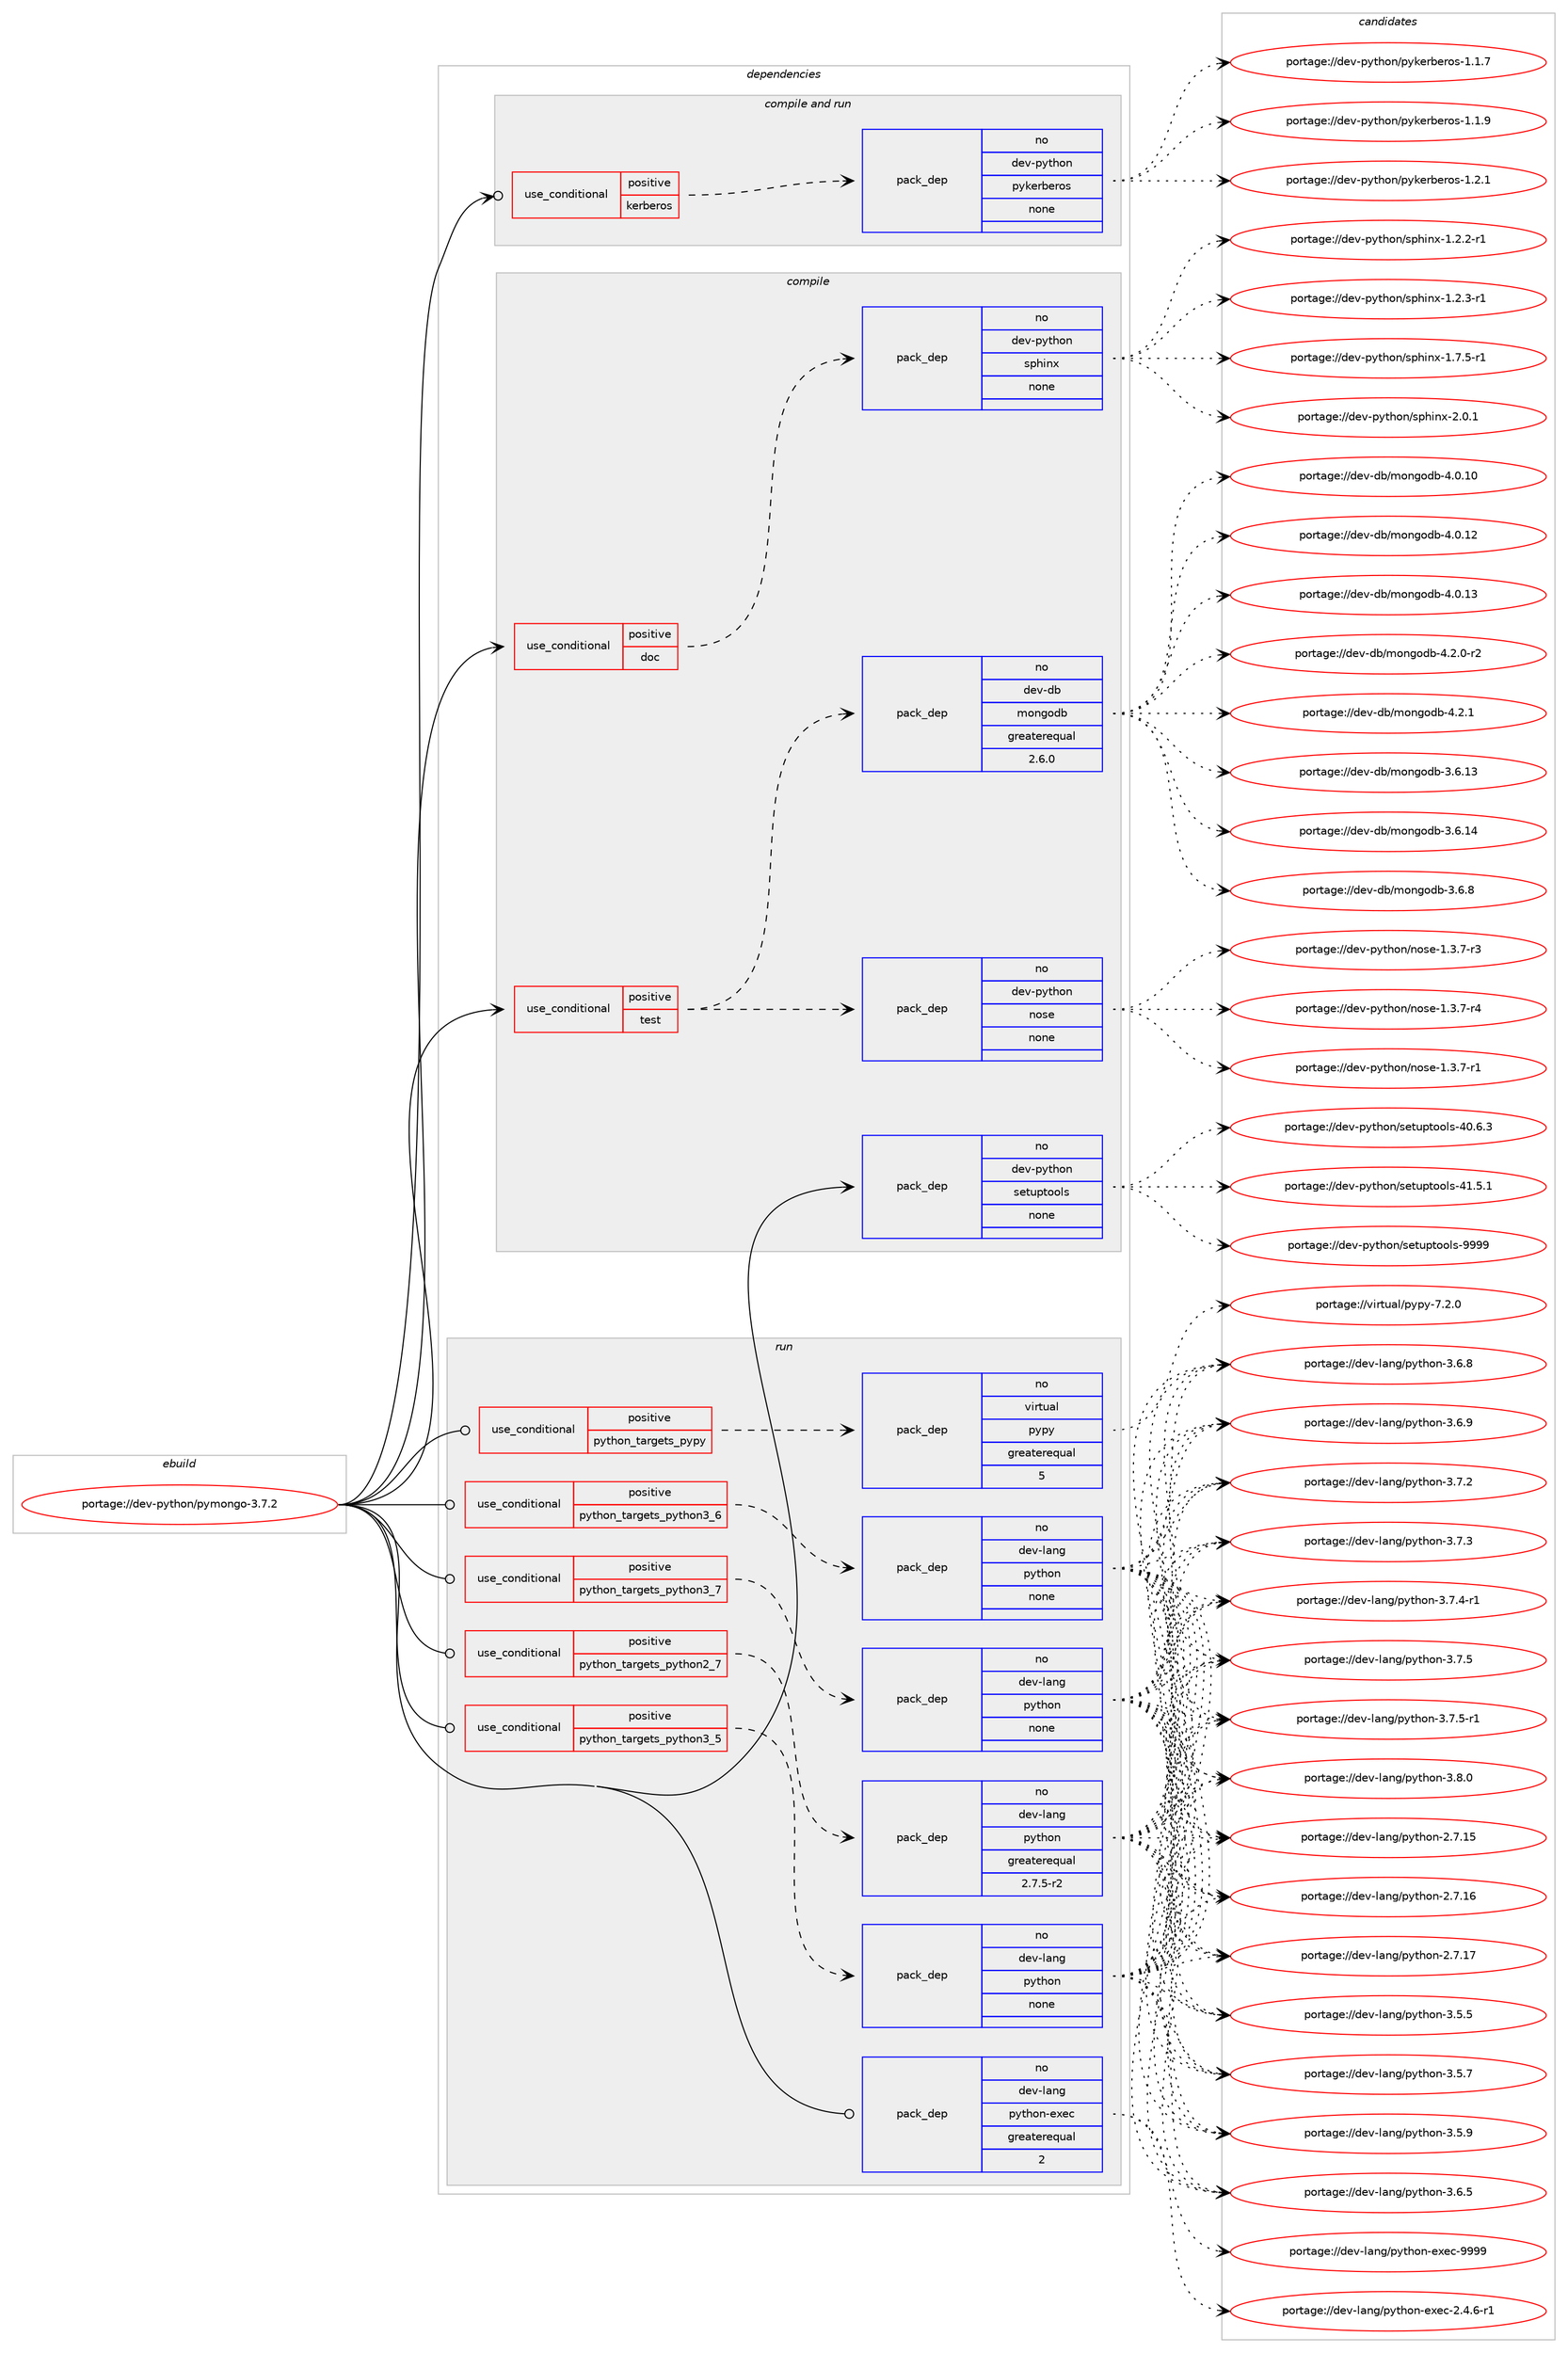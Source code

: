 digraph prolog {

# *************
# Graph options
# *************

newrank=true;
concentrate=true;
compound=true;
graph [rankdir=LR,fontname=Helvetica,fontsize=10,ranksep=1.5];#, ranksep=2.5, nodesep=0.2];
edge  [arrowhead=vee];
node  [fontname=Helvetica,fontsize=10];

# **********
# The ebuild
# **********

subgraph cluster_leftcol {
color=gray;
rank=same;
label=<<i>ebuild</i>>;
id [label="portage://dev-python/pymongo-3.7.2", color=red, width=4, href="../dev-python/pymongo-3.7.2.svg"];
}

# ****************
# The dependencies
# ****************

subgraph cluster_midcol {
color=gray;
label=<<i>dependencies</i>>;
subgraph cluster_compile {
fillcolor="#eeeeee";
style=filled;
label=<<i>compile</i>>;
subgraph cond35554 {
dependency161980 [label=<<TABLE BORDER="0" CELLBORDER="1" CELLSPACING="0" CELLPADDING="4"><TR><TD ROWSPAN="3" CELLPADDING="10">use_conditional</TD></TR><TR><TD>positive</TD></TR><TR><TD>doc</TD></TR></TABLE>>, shape=none, color=red];
subgraph pack123057 {
dependency161981 [label=<<TABLE BORDER="0" CELLBORDER="1" CELLSPACING="0" CELLPADDING="4" WIDTH="220"><TR><TD ROWSPAN="6" CELLPADDING="30">pack_dep</TD></TR><TR><TD WIDTH="110">no</TD></TR><TR><TD>dev-python</TD></TR><TR><TD>sphinx</TD></TR><TR><TD>none</TD></TR><TR><TD></TD></TR></TABLE>>, shape=none, color=blue];
}
dependency161980:e -> dependency161981:w [weight=20,style="dashed",arrowhead="vee"];
}
id:e -> dependency161980:w [weight=20,style="solid",arrowhead="vee"];
subgraph cond35555 {
dependency161982 [label=<<TABLE BORDER="0" CELLBORDER="1" CELLSPACING="0" CELLPADDING="4"><TR><TD ROWSPAN="3" CELLPADDING="10">use_conditional</TD></TR><TR><TD>positive</TD></TR><TR><TD>test</TD></TR></TABLE>>, shape=none, color=red];
subgraph pack123058 {
dependency161983 [label=<<TABLE BORDER="0" CELLBORDER="1" CELLSPACING="0" CELLPADDING="4" WIDTH="220"><TR><TD ROWSPAN="6" CELLPADDING="30">pack_dep</TD></TR><TR><TD WIDTH="110">no</TD></TR><TR><TD>dev-python</TD></TR><TR><TD>nose</TD></TR><TR><TD>none</TD></TR><TR><TD></TD></TR></TABLE>>, shape=none, color=blue];
}
dependency161982:e -> dependency161983:w [weight=20,style="dashed",arrowhead="vee"];
subgraph pack123059 {
dependency161984 [label=<<TABLE BORDER="0" CELLBORDER="1" CELLSPACING="0" CELLPADDING="4" WIDTH="220"><TR><TD ROWSPAN="6" CELLPADDING="30">pack_dep</TD></TR><TR><TD WIDTH="110">no</TD></TR><TR><TD>dev-db</TD></TR><TR><TD>mongodb</TD></TR><TR><TD>greaterequal</TD></TR><TR><TD>2.6.0</TD></TR></TABLE>>, shape=none, color=blue];
}
dependency161982:e -> dependency161984:w [weight=20,style="dashed",arrowhead="vee"];
}
id:e -> dependency161982:w [weight=20,style="solid",arrowhead="vee"];
subgraph pack123060 {
dependency161985 [label=<<TABLE BORDER="0" CELLBORDER="1" CELLSPACING="0" CELLPADDING="4" WIDTH="220"><TR><TD ROWSPAN="6" CELLPADDING="30">pack_dep</TD></TR><TR><TD WIDTH="110">no</TD></TR><TR><TD>dev-python</TD></TR><TR><TD>setuptools</TD></TR><TR><TD>none</TD></TR><TR><TD></TD></TR></TABLE>>, shape=none, color=blue];
}
id:e -> dependency161985:w [weight=20,style="solid",arrowhead="vee"];
}
subgraph cluster_compileandrun {
fillcolor="#eeeeee";
style=filled;
label=<<i>compile and run</i>>;
subgraph cond35556 {
dependency161986 [label=<<TABLE BORDER="0" CELLBORDER="1" CELLSPACING="0" CELLPADDING="4"><TR><TD ROWSPAN="3" CELLPADDING="10">use_conditional</TD></TR><TR><TD>positive</TD></TR><TR><TD>kerberos</TD></TR></TABLE>>, shape=none, color=red];
subgraph pack123061 {
dependency161987 [label=<<TABLE BORDER="0" CELLBORDER="1" CELLSPACING="0" CELLPADDING="4" WIDTH="220"><TR><TD ROWSPAN="6" CELLPADDING="30">pack_dep</TD></TR><TR><TD WIDTH="110">no</TD></TR><TR><TD>dev-python</TD></TR><TR><TD>pykerberos</TD></TR><TR><TD>none</TD></TR><TR><TD></TD></TR></TABLE>>, shape=none, color=blue];
}
dependency161986:e -> dependency161987:w [weight=20,style="dashed",arrowhead="vee"];
}
id:e -> dependency161986:w [weight=20,style="solid",arrowhead="odotvee"];
}
subgraph cluster_run {
fillcolor="#eeeeee";
style=filled;
label=<<i>run</i>>;
subgraph cond35557 {
dependency161988 [label=<<TABLE BORDER="0" CELLBORDER="1" CELLSPACING="0" CELLPADDING="4"><TR><TD ROWSPAN="3" CELLPADDING="10">use_conditional</TD></TR><TR><TD>positive</TD></TR><TR><TD>python_targets_pypy</TD></TR></TABLE>>, shape=none, color=red];
subgraph pack123062 {
dependency161989 [label=<<TABLE BORDER="0" CELLBORDER="1" CELLSPACING="0" CELLPADDING="4" WIDTH="220"><TR><TD ROWSPAN="6" CELLPADDING="30">pack_dep</TD></TR><TR><TD WIDTH="110">no</TD></TR><TR><TD>virtual</TD></TR><TR><TD>pypy</TD></TR><TR><TD>greaterequal</TD></TR><TR><TD>5</TD></TR></TABLE>>, shape=none, color=blue];
}
dependency161988:e -> dependency161989:w [weight=20,style="dashed",arrowhead="vee"];
}
id:e -> dependency161988:w [weight=20,style="solid",arrowhead="odot"];
subgraph cond35558 {
dependency161990 [label=<<TABLE BORDER="0" CELLBORDER="1" CELLSPACING="0" CELLPADDING="4"><TR><TD ROWSPAN="3" CELLPADDING="10">use_conditional</TD></TR><TR><TD>positive</TD></TR><TR><TD>python_targets_python2_7</TD></TR></TABLE>>, shape=none, color=red];
subgraph pack123063 {
dependency161991 [label=<<TABLE BORDER="0" CELLBORDER="1" CELLSPACING="0" CELLPADDING="4" WIDTH="220"><TR><TD ROWSPAN="6" CELLPADDING="30">pack_dep</TD></TR><TR><TD WIDTH="110">no</TD></TR><TR><TD>dev-lang</TD></TR><TR><TD>python</TD></TR><TR><TD>greaterequal</TD></TR><TR><TD>2.7.5-r2</TD></TR></TABLE>>, shape=none, color=blue];
}
dependency161990:e -> dependency161991:w [weight=20,style="dashed",arrowhead="vee"];
}
id:e -> dependency161990:w [weight=20,style="solid",arrowhead="odot"];
subgraph cond35559 {
dependency161992 [label=<<TABLE BORDER="0" CELLBORDER="1" CELLSPACING="0" CELLPADDING="4"><TR><TD ROWSPAN="3" CELLPADDING="10">use_conditional</TD></TR><TR><TD>positive</TD></TR><TR><TD>python_targets_python3_5</TD></TR></TABLE>>, shape=none, color=red];
subgraph pack123064 {
dependency161993 [label=<<TABLE BORDER="0" CELLBORDER="1" CELLSPACING="0" CELLPADDING="4" WIDTH="220"><TR><TD ROWSPAN="6" CELLPADDING="30">pack_dep</TD></TR><TR><TD WIDTH="110">no</TD></TR><TR><TD>dev-lang</TD></TR><TR><TD>python</TD></TR><TR><TD>none</TD></TR><TR><TD></TD></TR></TABLE>>, shape=none, color=blue];
}
dependency161992:e -> dependency161993:w [weight=20,style="dashed",arrowhead="vee"];
}
id:e -> dependency161992:w [weight=20,style="solid",arrowhead="odot"];
subgraph cond35560 {
dependency161994 [label=<<TABLE BORDER="0" CELLBORDER="1" CELLSPACING="0" CELLPADDING="4"><TR><TD ROWSPAN="3" CELLPADDING="10">use_conditional</TD></TR><TR><TD>positive</TD></TR><TR><TD>python_targets_python3_6</TD></TR></TABLE>>, shape=none, color=red];
subgraph pack123065 {
dependency161995 [label=<<TABLE BORDER="0" CELLBORDER="1" CELLSPACING="0" CELLPADDING="4" WIDTH="220"><TR><TD ROWSPAN="6" CELLPADDING="30">pack_dep</TD></TR><TR><TD WIDTH="110">no</TD></TR><TR><TD>dev-lang</TD></TR><TR><TD>python</TD></TR><TR><TD>none</TD></TR><TR><TD></TD></TR></TABLE>>, shape=none, color=blue];
}
dependency161994:e -> dependency161995:w [weight=20,style="dashed",arrowhead="vee"];
}
id:e -> dependency161994:w [weight=20,style="solid",arrowhead="odot"];
subgraph cond35561 {
dependency161996 [label=<<TABLE BORDER="0" CELLBORDER="1" CELLSPACING="0" CELLPADDING="4"><TR><TD ROWSPAN="3" CELLPADDING="10">use_conditional</TD></TR><TR><TD>positive</TD></TR><TR><TD>python_targets_python3_7</TD></TR></TABLE>>, shape=none, color=red];
subgraph pack123066 {
dependency161997 [label=<<TABLE BORDER="0" CELLBORDER="1" CELLSPACING="0" CELLPADDING="4" WIDTH="220"><TR><TD ROWSPAN="6" CELLPADDING="30">pack_dep</TD></TR><TR><TD WIDTH="110">no</TD></TR><TR><TD>dev-lang</TD></TR><TR><TD>python</TD></TR><TR><TD>none</TD></TR><TR><TD></TD></TR></TABLE>>, shape=none, color=blue];
}
dependency161996:e -> dependency161997:w [weight=20,style="dashed",arrowhead="vee"];
}
id:e -> dependency161996:w [weight=20,style="solid",arrowhead="odot"];
subgraph pack123067 {
dependency161998 [label=<<TABLE BORDER="0" CELLBORDER="1" CELLSPACING="0" CELLPADDING="4" WIDTH="220"><TR><TD ROWSPAN="6" CELLPADDING="30">pack_dep</TD></TR><TR><TD WIDTH="110">no</TD></TR><TR><TD>dev-lang</TD></TR><TR><TD>python-exec</TD></TR><TR><TD>greaterequal</TD></TR><TR><TD>2</TD></TR></TABLE>>, shape=none, color=blue];
}
id:e -> dependency161998:w [weight=20,style="solid",arrowhead="odot"];
}
}

# **************
# The candidates
# **************

subgraph cluster_choices {
rank=same;
color=gray;
label=<<i>candidates</i>>;

subgraph choice123057 {
color=black;
nodesep=1;
choiceportage10010111845112121116104111110471151121041051101204549465046504511449 [label="portage://dev-python/sphinx-1.2.2-r1", color=red, width=4,href="../dev-python/sphinx-1.2.2-r1.svg"];
choiceportage10010111845112121116104111110471151121041051101204549465046514511449 [label="portage://dev-python/sphinx-1.2.3-r1", color=red, width=4,href="../dev-python/sphinx-1.2.3-r1.svg"];
choiceportage10010111845112121116104111110471151121041051101204549465546534511449 [label="portage://dev-python/sphinx-1.7.5-r1", color=red, width=4,href="../dev-python/sphinx-1.7.5-r1.svg"];
choiceportage1001011184511212111610411111047115112104105110120455046484649 [label="portage://dev-python/sphinx-2.0.1", color=red, width=4,href="../dev-python/sphinx-2.0.1.svg"];
dependency161981:e -> choiceportage10010111845112121116104111110471151121041051101204549465046504511449:w [style=dotted,weight="100"];
dependency161981:e -> choiceportage10010111845112121116104111110471151121041051101204549465046514511449:w [style=dotted,weight="100"];
dependency161981:e -> choiceportage10010111845112121116104111110471151121041051101204549465546534511449:w [style=dotted,weight="100"];
dependency161981:e -> choiceportage1001011184511212111610411111047115112104105110120455046484649:w [style=dotted,weight="100"];
}
subgraph choice123058 {
color=black;
nodesep=1;
choiceportage10010111845112121116104111110471101111151014549465146554511449 [label="portage://dev-python/nose-1.3.7-r1", color=red, width=4,href="../dev-python/nose-1.3.7-r1.svg"];
choiceportage10010111845112121116104111110471101111151014549465146554511451 [label="portage://dev-python/nose-1.3.7-r3", color=red, width=4,href="../dev-python/nose-1.3.7-r3.svg"];
choiceportage10010111845112121116104111110471101111151014549465146554511452 [label="portage://dev-python/nose-1.3.7-r4", color=red, width=4,href="../dev-python/nose-1.3.7-r4.svg"];
dependency161983:e -> choiceportage10010111845112121116104111110471101111151014549465146554511449:w [style=dotted,weight="100"];
dependency161983:e -> choiceportage10010111845112121116104111110471101111151014549465146554511451:w [style=dotted,weight="100"];
dependency161983:e -> choiceportage10010111845112121116104111110471101111151014549465146554511452:w [style=dotted,weight="100"];
}
subgraph choice123059 {
color=black;
nodesep=1;
choiceportage1001011184510098471091111101031111009845514654464951 [label="portage://dev-db/mongodb-3.6.13", color=red, width=4,href="../dev-db/mongodb-3.6.13.svg"];
choiceportage1001011184510098471091111101031111009845514654464952 [label="portage://dev-db/mongodb-3.6.14", color=red, width=4,href="../dev-db/mongodb-3.6.14.svg"];
choiceportage10010111845100984710911111010311110098455146544656 [label="portage://dev-db/mongodb-3.6.8", color=red, width=4,href="../dev-db/mongodb-3.6.8.svg"];
choiceportage1001011184510098471091111101031111009845524648464948 [label="portage://dev-db/mongodb-4.0.10", color=red, width=4,href="../dev-db/mongodb-4.0.10.svg"];
choiceportage1001011184510098471091111101031111009845524648464950 [label="portage://dev-db/mongodb-4.0.12", color=red, width=4,href="../dev-db/mongodb-4.0.12.svg"];
choiceportage1001011184510098471091111101031111009845524648464951 [label="portage://dev-db/mongodb-4.0.13", color=red, width=4,href="../dev-db/mongodb-4.0.13.svg"];
choiceportage100101118451009847109111110103111100984552465046484511450 [label="portage://dev-db/mongodb-4.2.0-r2", color=red, width=4,href="../dev-db/mongodb-4.2.0-r2.svg"];
choiceportage10010111845100984710911111010311110098455246504649 [label="portage://dev-db/mongodb-4.2.1", color=red, width=4,href="../dev-db/mongodb-4.2.1.svg"];
dependency161984:e -> choiceportage1001011184510098471091111101031111009845514654464951:w [style=dotted,weight="100"];
dependency161984:e -> choiceportage1001011184510098471091111101031111009845514654464952:w [style=dotted,weight="100"];
dependency161984:e -> choiceportage10010111845100984710911111010311110098455146544656:w [style=dotted,weight="100"];
dependency161984:e -> choiceportage1001011184510098471091111101031111009845524648464948:w [style=dotted,weight="100"];
dependency161984:e -> choiceportage1001011184510098471091111101031111009845524648464950:w [style=dotted,weight="100"];
dependency161984:e -> choiceportage1001011184510098471091111101031111009845524648464951:w [style=dotted,weight="100"];
dependency161984:e -> choiceportage100101118451009847109111110103111100984552465046484511450:w [style=dotted,weight="100"];
dependency161984:e -> choiceportage10010111845100984710911111010311110098455246504649:w [style=dotted,weight="100"];
}
subgraph choice123060 {
color=black;
nodesep=1;
choiceportage100101118451121211161041111104711510111611711211611111110811545524846544651 [label="portage://dev-python/setuptools-40.6.3", color=red, width=4,href="../dev-python/setuptools-40.6.3.svg"];
choiceportage100101118451121211161041111104711510111611711211611111110811545524946534649 [label="portage://dev-python/setuptools-41.5.1", color=red, width=4,href="../dev-python/setuptools-41.5.1.svg"];
choiceportage10010111845112121116104111110471151011161171121161111111081154557575757 [label="portage://dev-python/setuptools-9999", color=red, width=4,href="../dev-python/setuptools-9999.svg"];
dependency161985:e -> choiceportage100101118451121211161041111104711510111611711211611111110811545524846544651:w [style=dotted,weight="100"];
dependency161985:e -> choiceportage100101118451121211161041111104711510111611711211611111110811545524946534649:w [style=dotted,weight="100"];
dependency161985:e -> choiceportage10010111845112121116104111110471151011161171121161111111081154557575757:w [style=dotted,weight="100"];
}
subgraph choice123061 {
color=black;
nodesep=1;
choiceportage100101118451121211161041111104711212110710111498101114111115454946494655 [label="portage://dev-python/pykerberos-1.1.7", color=red, width=4,href="../dev-python/pykerberos-1.1.7.svg"];
choiceportage100101118451121211161041111104711212110710111498101114111115454946494657 [label="portage://dev-python/pykerberos-1.1.9", color=red, width=4,href="../dev-python/pykerberos-1.1.9.svg"];
choiceportage100101118451121211161041111104711212110710111498101114111115454946504649 [label="portage://dev-python/pykerberos-1.2.1", color=red, width=4,href="../dev-python/pykerberos-1.2.1.svg"];
dependency161987:e -> choiceportage100101118451121211161041111104711212110710111498101114111115454946494655:w [style=dotted,weight="100"];
dependency161987:e -> choiceportage100101118451121211161041111104711212110710111498101114111115454946494657:w [style=dotted,weight="100"];
dependency161987:e -> choiceportage100101118451121211161041111104711212110710111498101114111115454946504649:w [style=dotted,weight="100"];
}
subgraph choice123062 {
color=black;
nodesep=1;
choiceportage1181051141161179710847112121112121455546504648 [label="portage://virtual/pypy-7.2.0", color=red, width=4,href="../virtual/pypy-7.2.0.svg"];
dependency161989:e -> choiceportage1181051141161179710847112121112121455546504648:w [style=dotted,weight="100"];
}
subgraph choice123063 {
color=black;
nodesep=1;
choiceportage10010111845108971101034711212111610411111045504655464953 [label="portage://dev-lang/python-2.7.15", color=red, width=4,href="../dev-lang/python-2.7.15.svg"];
choiceportage10010111845108971101034711212111610411111045504655464954 [label="portage://dev-lang/python-2.7.16", color=red, width=4,href="../dev-lang/python-2.7.16.svg"];
choiceportage10010111845108971101034711212111610411111045504655464955 [label="portage://dev-lang/python-2.7.17", color=red, width=4,href="../dev-lang/python-2.7.17.svg"];
choiceportage100101118451089711010347112121116104111110455146534653 [label="portage://dev-lang/python-3.5.5", color=red, width=4,href="../dev-lang/python-3.5.5.svg"];
choiceportage100101118451089711010347112121116104111110455146534655 [label="portage://dev-lang/python-3.5.7", color=red, width=4,href="../dev-lang/python-3.5.7.svg"];
choiceportage100101118451089711010347112121116104111110455146534657 [label="portage://dev-lang/python-3.5.9", color=red, width=4,href="../dev-lang/python-3.5.9.svg"];
choiceportage100101118451089711010347112121116104111110455146544653 [label="portage://dev-lang/python-3.6.5", color=red, width=4,href="../dev-lang/python-3.6.5.svg"];
choiceportage100101118451089711010347112121116104111110455146544656 [label="portage://dev-lang/python-3.6.8", color=red, width=4,href="../dev-lang/python-3.6.8.svg"];
choiceportage100101118451089711010347112121116104111110455146544657 [label="portage://dev-lang/python-3.6.9", color=red, width=4,href="../dev-lang/python-3.6.9.svg"];
choiceportage100101118451089711010347112121116104111110455146554650 [label="portage://dev-lang/python-3.7.2", color=red, width=4,href="../dev-lang/python-3.7.2.svg"];
choiceportage100101118451089711010347112121116104111110455146554651 [label="portage://dev-lang/python-3.7.3", color=red, width=4,href="../dev-lang/python-3.7.3.svg"];
choiceportage1001011184510897110103471121211161041111104551465546524511449 [label="portage://dev-lang/python-3.7.4-r1", color=red, width=4,href="../dev-lang/python-3.7.4-r1.svg"];
choiceportage100101118451089711010347112121116104111110455146554653 [label="portage://dev-lang/python-3.7.5", color=red, width=4,href="../dev-lang/python-3.7.5.svg"];
choiceportage1001011184510897110103471121211161041111104551465546534511449 [label="portage://dev-lang/python-3.7.5-r1", color=red, width=4,href="../dev-lang/python-3.7.5-r1.svg"];
choiceportage100101118451089711010347112121116104111110455146564648 [label="portage://dev-lang/python-3.8.0", color=red, width=4,href="../dev-lang/python-3.8.0.svg"];
dependency161991:e -> choiceportage10010111845108971101034711212111610411111045504655464953:w [style=dotted,weight="100"];
dependency161991:e -> choiceportage10010111845108971101034711212111610411111045504655464954:w [style=dotted,weight="100"];
dependency161991:e -> choiceportage10010111845108971101034711212111610411111045504655464955:w [style=dotted,weight="100"];
dependency161991:e -> choiceportage100101118451089711010347112121116104111110455146534653:w [style=dotted,weight="100"];
dependency161991:e -> choiceportage100101118451089711010347112121116104111110455146534655:w [style=dotted,weight="100"];
dependency161991:e -> choiceportage100101118451089711010347112121116104111110455146534657:w [style=dotted,weight="100"];
dependency161991:e -> choiceportage100101118451089711010347112121116104111110455146544653:w [style=dotted,weight="100"];
dependency161991:e -> choiceportage100101118451089711010347112121116104111110455146544656:w [style=dotted,weight="100"];
dependency161991:e -> choiceportage100101118451089711010347112121116104111110455146544657:w [style=dotted,weight="100"];
dependency161991:e -> choiceportage100101118451089711010347112121116104111110455146554650:w [style=dotted,weight="100"];
dependency161991:e -> choiceportage100101118451089711010347112121116104111110455146554651:w [style=dotted,weight="100"];
dependency161991:e -> choiceportage1001011184510897110103471121211161041111104551465546524511449:w [style=dotted,weight="100"];
dependency161991:e -> choiceportage100101118451089711010347112121116104111110455146554653:w [style=dotted,weight="100"];
dependency161991:e -> choiceportage1001011184510897110103471121211161041111104551465546534511449:w [style=dotted,weight="100"];
dependency161991:e -> choiceportage100101118451089711010347112121116104111110455146564648:w [style=dotted,weight="100"];
}
subgraph choice123064 {
color=black;
nodesep=1;
choiceportage10010111845108971101034711212111610411111045504655464953 [label="portage://dev-lang/python-2.7.15", color=red, width=4,href="../dev-lang/python-2.7.15.svg"];
choiceportage10010111845108971101034711212111610411111045504655464954 [label="portage://dev-lang/python-2.7.16", color=red, width=4,href="../dev-lang/python-2.7.16.svg"];
choiceportage10010111845108971101034711212111610411111045504655464955 [label="portage://dev-lang/python-2.7.17", color=red, width=4,href="../dev-lang/python-2.7.17.svg"];
choiceportage100101118451089711010347112121116104111110455146534653 [label="portage://dev-lang/python-3.5.5", color=red, width=4,href="../dev-lang/python-3.5.5.svg"];
choiceportage100101118451089711010347112121116104111110455146534655 [label="portage://dev-lang/python-3.5.7", color=red, width=4,href="../dev-lang/python-3.5.7.svg"];
choiceportage100101118451089711010347112121116104111110455146534657 [label="portage://dev-lang/python-3.5.9", color=red, width=4,href="../dev-lang/python-3.5.9.svg"];
choiceportage100101118451089711010347112121116104111110455146544653 [label="portage://dev-lang/python-3.6.5", color=red, width=4,href="../dev-lang/python-3.6.5.svg"];
choiceportage100101118451089711010347112121116104111110455146544656 [label="portage://dev-lang/python-3.6.8", color=red, width=4,href="../dev-lang/python-3.6.8.svg"];
choiceportage100101118451089711010347112121116104111110455146544657 [label="portage://dev-lang/python-3.6.9", color=red, width=4,href="../dev-lang/python-3.6.9.svg"];
choiceportage100101118451089711010347112121116104111110455146554650 [label="portage://dev-lang/python-3.7.2", color=red, width=4,href="../dev-lang/python-3.7.2.svg"];
choiceportage100101118451089711010347112121116104111110455146554651 [label="portage://dev-lang/python-3.7.3", color=red, width=4,href="../dev-lang/python-3.7.3.svg"];
choiceportage1001011184510897110103471121211161041111104551465546524511449 [label="portage://dev-lang/python-3.7.4-r1", color=red, width=4,href="../dev-lang/python-3.7.4-r1.svg"];
choiceportage100101118451089711010347112121116104111110455146554653 [label="portage://dev-lang/python-3.7.5", color=red, width=4,href="../dev-lang/python-3.7.5.svg"];
choiceportage1001011184510897110103471121211161041111104551465546534511449 [label="portage://dev-lang/python-3.7.5-r1", color=red, width=4,href="../dev-lang/python-3.7.5-r1.svg"];
choiceportage100101118451089711010347112121116104111110455146564648 [label="portage://dev-lang/python-3.8.0", color=red, width=4,href="../dev-lang/python-3.8.0.svg"];
dependency161993:e -> choiceportage10010111845108971101034711212111610411111045504655464953:w [style=dotted,weight="100"];
dependency161993:e -> choiceportage10010111845108971101034711212111610411111045504655464954:w [style=dotted,weight="100"];
dependency161993:e -> choiceportage10010111845108971101034711212111610411111045504655464955:w [style=dotted,weight="100"];
dependency161993:e -> choiceportage100101118451089711010347112121116104111110455146534653:w [style=dotted,weight="100"];
dependency161993:e -> choiceportage100101118451089711010347112121116104111110455146534655:w [style=dotted,weight="100"];
dependency161993:e -> choiceportage100101118451089711010347112121116104111110455146534657:w [style=dotted,weight="100"];
dependency161993:e -> choiceportage100101118451089711010347112121116104111110455146544653:w [style=dotted,weight="100"];
dependency161993:e -> choiceportage100101118451089711010347112121116104111110455146544656:w [style=dotted,weight="100"];
dependency161993:e -> choiceportage100101118451089711010347112121116104111110455146544657:w [style=dotted,weight="100"];
dependency161993:e -> choiceportage100101118451089711010347112121116104111110455146554650:w [style=dotted,weight="100"];
dependency161993:e -> choiceportage100101118451089711010347112121116104111110455146554651:w [style=dotted,weight="100"];
dependency161993:e -> choiceportage1001011184510897110103471121211161041111104551465546524511449:w [style=dotted,weight="100"];
dependency161993:e -> choiceportage100101118451089711010347112121116104111110455146554653:w [style=dotted,weight="100"];
dependency161993:e -> choiceportage1001011184510897110103471121211161041111104551465546534511449:w [style=dotted,weight="100"];
dependency161993:e -> choiceportage100101118451089711010347112121116104111110455146564648:w [style=dotted,weight="100"];
}
subgraph choice123065 {
color=black;
nodesep=1;
choiceportage10010111845108971101034711212111610411111045504655464953 [label="portage://dev-lang/python-2.7.15", color=red, width=4,href="../dev-lang/python-2.7.15.svg"];
choiceportage10010111845108971101034711212111610411111045504655464954 [label="portage://dev-lang/python-2.7.16", color=red, width=4,href="../dev-lang/python-2.7.16.svg"];
choiceportage10010111845108971101034711212111610411111045504655464955 [label="portage://dev-lang/python-2.7.17", color=red, width=4,href="../dev-lang/python-2.7.17.svg"];
choiceportage100101118451089711010347112121116104111110455146534653 [label="portage://dev-lang/python-3.5.5", color=red, width=4,href="../dev-lang/python-3.5.5.svg"];
choiceportage100101118451089711010347112121116104111110455146534655 [label="portage://dev-lang/python-3.5.7", color=red, width=4,href="../dev-lang/python-3.5.7.svg"];
choiceportage100101118451089711010347112121116104111110455146534657 [label="portage://dev-lang/python-3.5.9", color=red, width=4,href="../dev-lang/python-3.5.9.svg"];
choiceportage100101118451089711010347112121116104111110455146544653 [label="portage://dev-lang/python-3.6.5", color=red, width=4,href="../dev-lang/python-3.6.5.svg"];
choiceportage100101118451089711010347112121116104111110455146544656 [label="portage://dev-lang/python-3.6.8", color=red, width=4,href="../dev-lang/python-3.6.8.svg"];
choiceportage100101118451089711010347112121116104111110455146544657 [label="portage://dev-lang/python-3.6.9", color=red, width=4,href="../dev-lang/python-3.6.9.svg"];
choiceportage100101118451089711010347112121116104111110455146554650 [label="portage://dev-lang/python-3.7.2", color=red, width=4,href="../dev-lang/python-3.7.2.svg"];
choiceportage100101118451089711010347112121116104111110455146554651 [label="portage://dev-lang/python-3.7.3", color=red, width=4,href="../dev-lang/python-3.7.3.svg"];
choiceportage1001011184510897110103471121211161041111104551465546524511449 [label="portage://dev-lang/python-3.7.4-r1", color=red, width=4,href="../dev-lang/python-3.7.4-r1.svg"];
choiceportage100101118451089711010347112121116104111110455146554653 [label="portage://dev-lang/python-3.7.5", color=red, width=4,href="../dev-lang/python-3.7.5.svg"];
choiceportage1001011184510897110103471121211161041111104551465546534511449 [label="portage://dev-lang/python-3.7.5-r1", color=red, width=4,href="../dev-lang/python-3.7.5-r1.svg"];
choiceportage100101118451089711010347112121116104111110455146564648 [label="portage://dev-lang/python-3.8.0", color=red, width=4,href="../dev-lang/python-3.8.0.svg"];
dependency161995:e -> choiceportage10010111845108971101034711212111610411111045504655464953:w [style=dotted,weight="100"];
dependency161995:e -> choiceportage10010111845108971101034711212111610411111045504655464954:w [style=dotted,weight="100"];
dependency161995:e -> choiceportage10010111845108971101034711212111610411111045504655464955:w [style=dotted,weight="100"];
dependency161995:e -> choiceportage100101118451089711010347112121116104111110455146534653:w [style=dotted,weight="100"];
dependency161995:e -> choiceportage100101118451089711010347112121116104111110455146534655:w [style=dotted,weight="100"];
dependency161995:e -> choiceportage100101118451089711010347112121116104111110455146534657:w [style=dotted,weight="100"];
dependency161995:e -> choiceportage100101118451089711010347112121116104111110455146544653:w [style=dotted,weight="100"];
dependency161995:e -> choiceportage100101118451089711010347112121116104111110455146544656:w [style=dotted,weight="100"];
dependency161995:e -> choiceportage100101118451089711010347112121116104111110455146544657:w [style=dotted,weight="100"];
dependency161995:e -> choiceportage100101118451089711010347112121116104111110455146554650:w [style=dotted,weight="100"];
dependency161995:e -> choiceportage100101118451089711010347112121116104111110455146554651:w [style=dotted,weight="100"];
dependency161995:e -> choiceportage1001011184510897110103471121211161041111104551465546524511449:w [style=dotted,weight="100"];
dependency161995:e -> choiceportage100101118451089711010347112121116104111110455146554653:w [style=dotted,weight="100"];
dependency161995:e -> choiceportage1001011184510897110103471121211161041111104551465546534511449:w [style=dotted,weight="100"];
dependency161995:e -> choiceportage100101118451089711010347112121116104111110455146564648:w [style=dotted,weight="100"];
}
subgraph choice123066 {
color=black;
nodesep=1;
choiceportage10010111845108971101034711212111610411111045504655464953 [label="portage://dev-lang/python-2.7.15", color=red, width=4,href="../dev-lang/python-2.7.15.svg"];
choiceportage10010111845108971101034711212111610411111045504655464954 [label="portage://dev-lang/python-2.7.16", color=red, width=4,href="../dev-lang/python-2.7.16.svg"];
choiceportage10010111845108971101034711212111610411111045504655464955 [label="portage://dev-lang/python-2.7.17", color=red, width=4,href="../dev-lang/python-2.7.17.svg"];
choiceportage100101118451089711010347112121116104111110455146534653 [label="portage://dev-lang/python-3.5.5", color=red, width=4,href="../dev-lang/python-3.5.5.svg"];
choiceportage100101118451089711010347112121116104111110455146534655 [label="portage://dev-lang/python-3.5.7", color=red, width=4,href="../dev-lang/python-3.5.7.svg"];
choiceportage100101118451089711010347112121116104111110455146534657 [label="portage://dev-lang/python-3.5.9", color=red, width=4,href="../dev-lang/python-3.5.9.svg"];
choiceportage100101118451089711010347112121116104111110455146544653 [label="portage://dev-lang/python-3.6.5", color=red, width=4,href="../dev-lang/python-3.6.5.svg"];
choiceportage100101118451089711010347112121116104111110455146544656 [label="portage://dev-lang/python-3.6.8", color=red, width=4,href="../dev-lang/python-3.6.8.svg"];
choiceportage100101118451089711010347112121116104111110455146544657 [label="portage://dev-lang/python-3.6.9", color=red, width=4,href="../dev-lang/python-3.6.9.svg"];
choiceportage100101118451089711010347112121116104111110455146554650 [label="portage://dev-lang/python-3.7.2", color=red, width=4,href="../dev-lang/python-3.7.2.svg"];
choiceportage100101118451089711010347112121116104111110455146554651 [label="portage://dev-lang/python-3.7.3", color=red, width=4,href="../dev-lang/python-3.7.3.svg"];
choiceportage1001011184510897110103471121211161041111104551465546524511449 [label="portage://dev-lang/python-3.7.4-r1", color=red, width=4,href="../dev-lang/python-3.7.4-r1.svg"];
choiceportage100101118451089711010347112121116104111110455146554653 [label="portage://dev-lang/python-3.7.5", color=red, width=4,href="../dev-lang/python-3.7.5.svg"];
choiceportage1001011184510897110103471121211161041111104551465546534511449 [label="portage://dev-lang/python-3.7.5-r1", color=red, width=4,href="../dev-lang/python-3.7.5-r1.svg"];
choiceportage100101118451089711010347112121116104111110455146564648 [label="portage://dev-lang/python-3.8.0", color=red, width=4,href="../dev-lang/python-3.8.0.svg"];
dependency161997:e -> choiceportage10010111845108971101034711212111610411111045504655464953:w [style=dotted,weight="100"];
dependency161997:e -> choiceportage10010111845108971101034711212111610411111045504655464954:w [style=dotted,weight="100"];
dependency161997:e -> choiceportage10010111845108971101034711212111610411111045504655464955:w [style=dotted,weight="100"];
dependency161997:e -> choiceportage100101118451089711010347112121116104111110455146534653:w [style=dotted,weight="100"];
dependency161997:e -> choiceportage100101118451089711010347112121116104111110455146534655:w [style=dotted,weight="100"];
dependency161997:e -> choiceportage100101118451089711010347112121116104111110455146534657:w [style=dotted,weight="100"];
dependency161997:e -> choiceportage100101118451089711010347112121116104111110455146544653:w [style=dotted,weight="100"];
dependency161997:e -> choiceportage100101118451089711010347112121116104111110455146544656:w [style=dotted,weight="100"];
dependency161997:e -> choiceportage100101118451089711010347112121116104111110455146544657:w [style=dotted,weight="100"];
dependency161997:e -> choiceportage100101118451089711010347112121116104111110455146554650:w [style=dotted,weight="100"];
dependency161997:e -> choiceportage100101118451089711010347112121116104111110455146554651:w [style=dotted,weight="100"];
dependency161997:e -> choiceportage1001011184510897110103471121211161041111104551465546524511449:w [style=dotted,weight="100"];
dependency161997:e -> choiceportage100101118451089711010347112121116104111110455146554653:w [style=dotted,weight="100"];
dependency161997:e -> choiceportage1001011184510897110103471121211161041111104551465546534511449:w [style=dotted,weight="100"];
dependency161997:e -> choiceportage100101118451089711010347112121116104111110455146564648:w [style=dotted,weight="100"];
}
subgraph choice123067 {
color=black;
nodesep=1;
choiceportage10010111845108971101034711212111610411111045101120101994550465246544511449 [label="portage://dev-lang/python-exec-2.4.6-r1", color=red, width=4,href="../dev-lang/python-exec-2.4.6-r1.svg"];
choiceportage10010111845108971101034711212111610411111045101120101994557575757 [label="portage://dev-lang/python-exec-9999", color=red, width=4,href="../dev-lang/python-exec-9999.svg"];
dependency161998:e -> choiceportage10010111845108971101034711212111610411111045101120101994550465246544511449:w [style=dotted,weight="100"];
dependency161998:e -> choiceportage10010111845108971101034711212111610411111045101120101994557575757:w [style=dotted,weight="100"];
}
}

}
